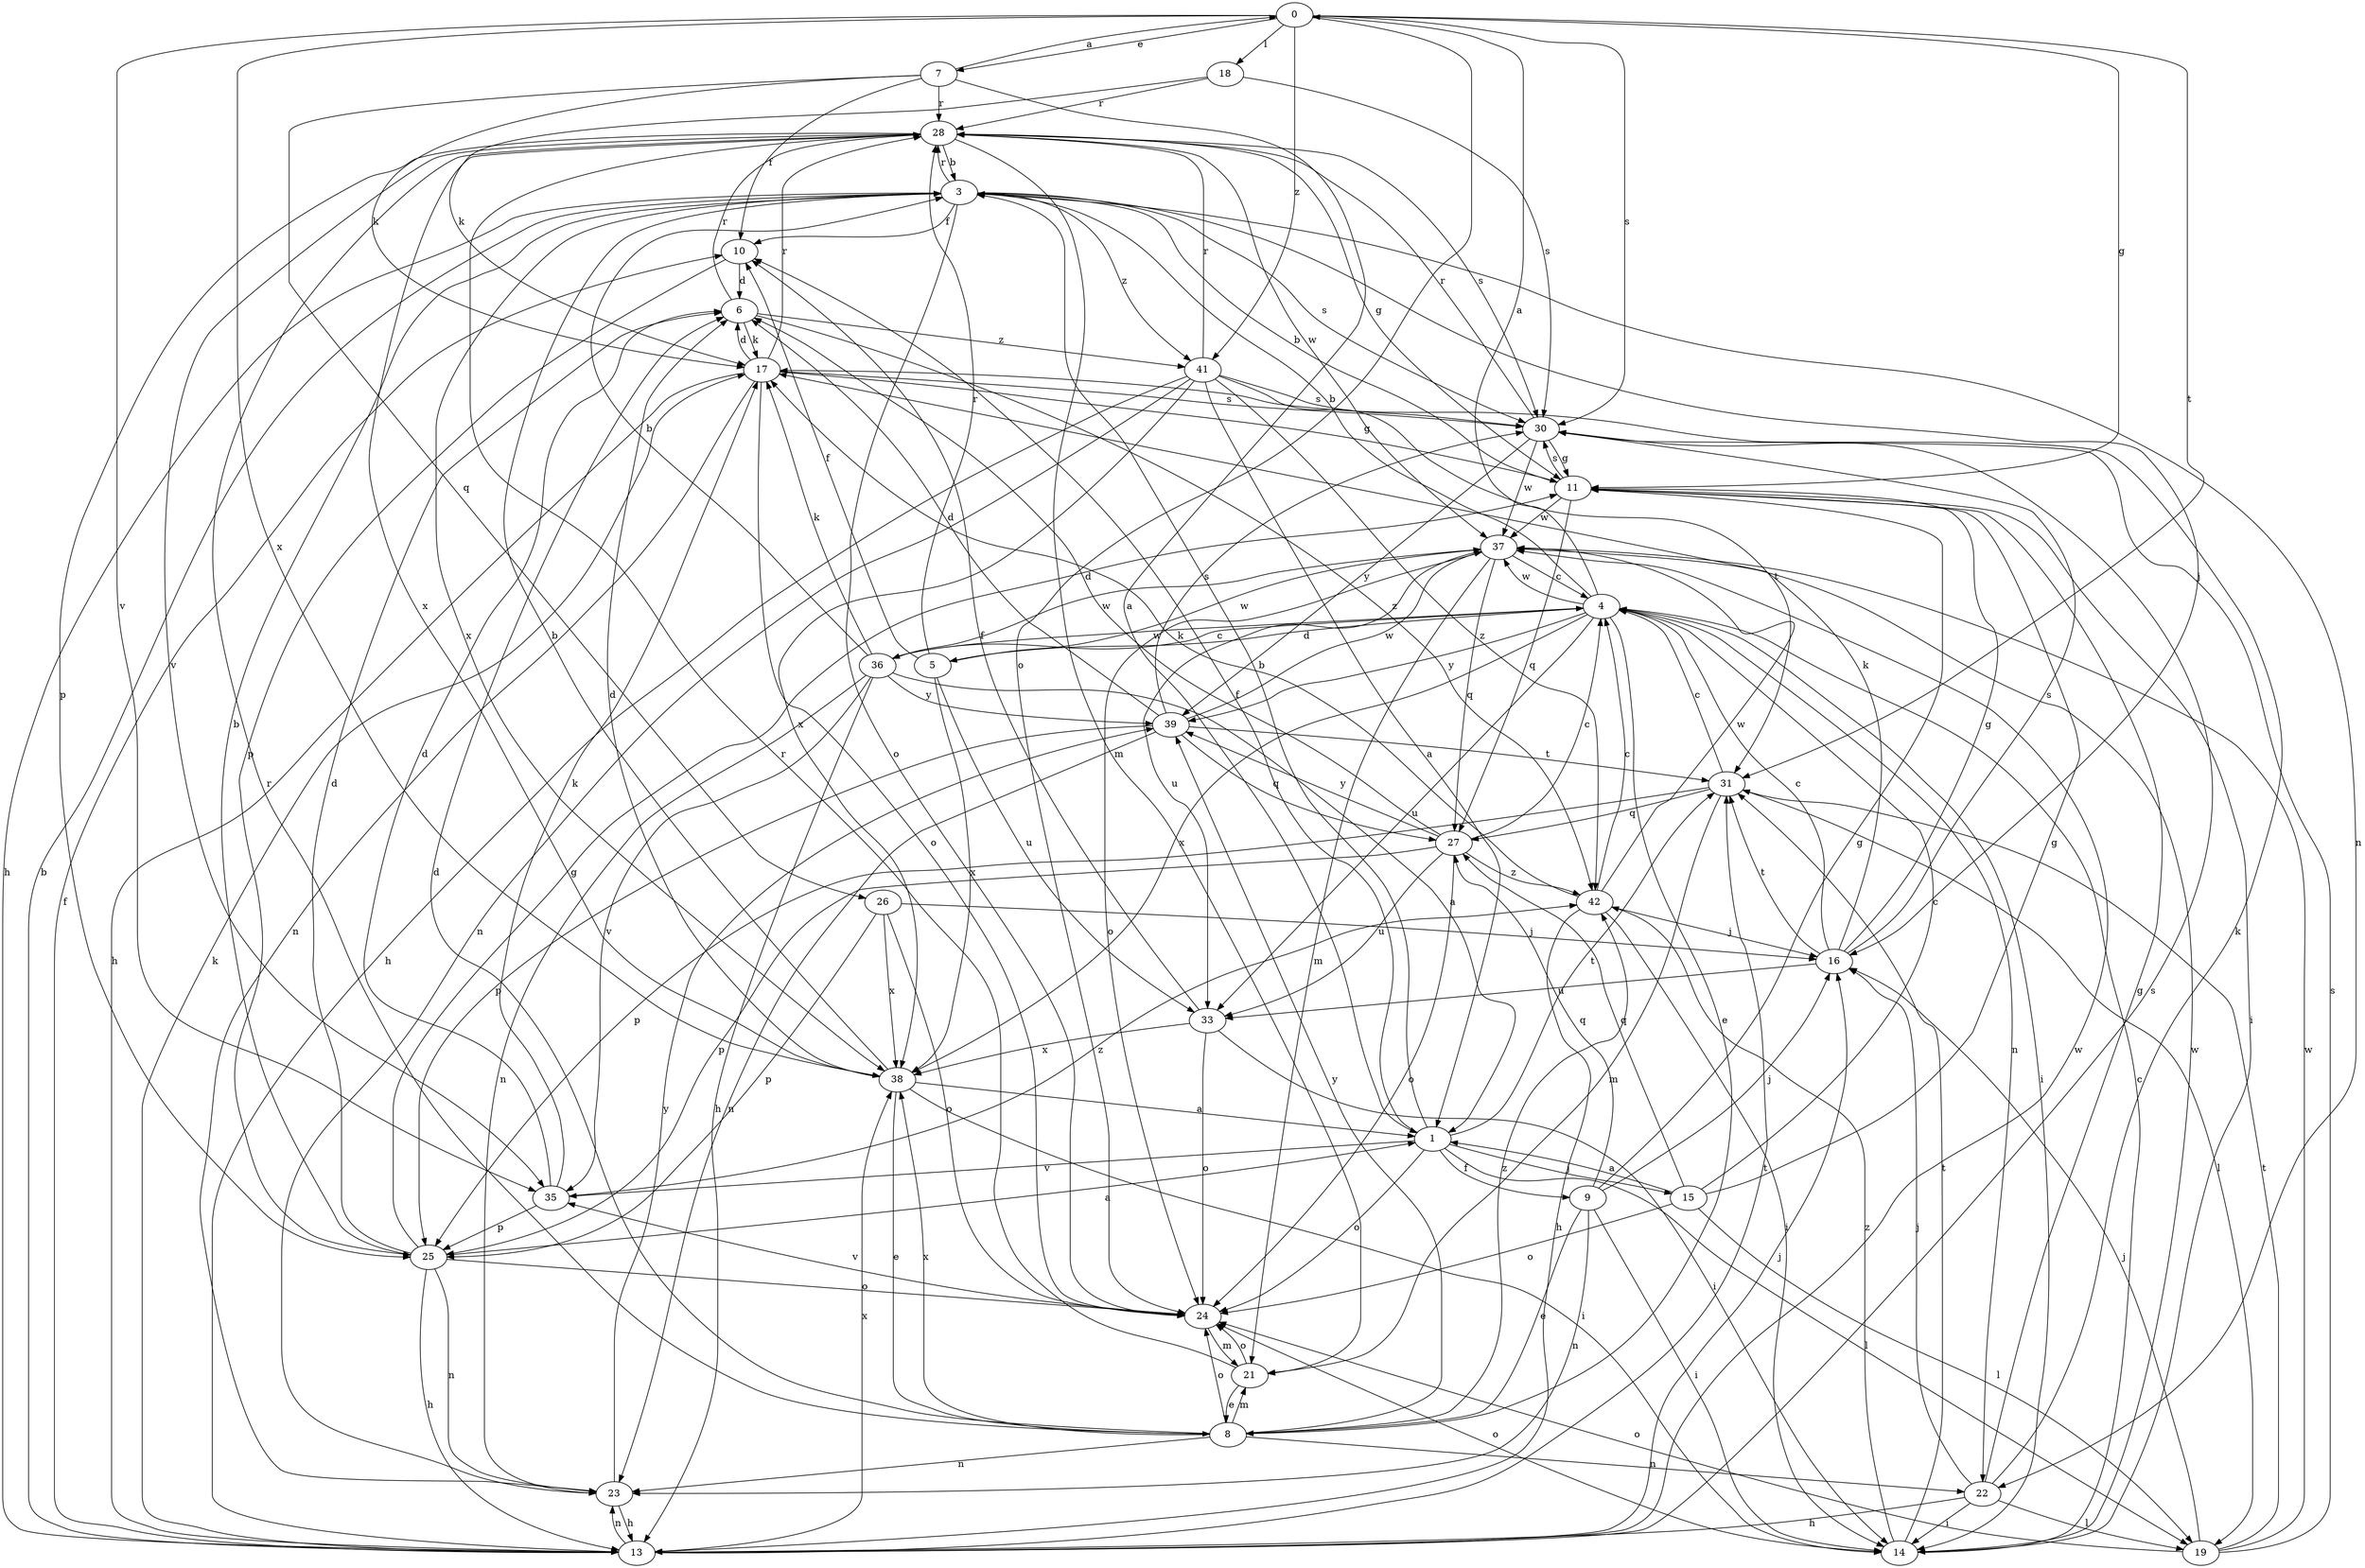 strict digraph  {
0;
1;
3;
4;
5;
6;
7;
8;
9;
10;
11;
13;
14;
15;
16;
17;
18;
19;
21;
22;
23;
24;
25;
26;
27;
28;
30;
31;
33;
35;
36;
37;
38;
39;
41;
42;
0 -> 7  [label=e];
0 -> 11  [label=g];
0 -> 18  [label=l];
0 -> 24  [label=o];
0 -> 30  [label=s];
0 -> 31  [label=t];
0 -> 35  [label=v];
0 -> 38  [label=x];
0 -> 41  [label=z];
1 -> 3  [label=b];
1 -> 9  [label=f];
1 -> 10  [label=f];
1 -> 15  [label=j];
1 -> 19  [label=l];
1 -> 24  [label=o];
1 -> 31  [label=t];
1 -> 35  [label=v];
3 -> 10  [label=f];
3 -> 13  [label=h];
3 -> 16  [label=j];
3 -> 22  [label=n];
3 -> 24  [label=o];
3 -> 28  [label=r];
3 -> 30  [label=s];
3 -> 38  [label=x];
3 -> 41  [label=z];
4 -> 0  [label=a];
4 -> 3  [label=b];
4 -> 5  [label=d];
4 -> 8  [label=e];
4 -> 14  [label=i];
4 -> 22  [label=n];
4 -> 33  [label=u];
4 -> 36  [label=w];
4 -> 37  [label=w];
4 -> 38  [label=x];
4 -> 39  [label=y];
5 -> 10  [label=f];
5 -> 28  [label=r];
5 -> 33  [label=u];
5 -> 37  [label=w];
5 -> 38  [label=x];
6 -> 17  [label=k];
6 -> 28  [label=r];
6 -> 41  [label=z];
6 -> 42  [label=z];
7 -> 0  [label=a];
7 -> 1  [label=a];
7 -> 10  [label=f];
7 -> 17  [label=k];
7 -> 26  [label=q];
7 -> 28  [label=r];
8 -> 6  [label=d];
8 -> 21  [label=m];
8 -> 22  [label=n];
8 -> 23  [label=n];
8 -> 24  [label=o];
8 -> 28  [label=r];
8 -> 38  [label=x];
8 -> 39  [label=y];
8 -> 42  [label=z];
9 -> 8  [label=e];
9 -> 11  [label=g];
9 -> 14  [label=i];
9 -> 16  [label=j];
9 -> 23  [label=n];
9 -> 27  [label=q];
10 -> 6  [label=d];
10 -> 25  [label=p];
11 -> 3  [label=b];
11 -> 14  [label=i];
11 -> 27  [label=q];
11 -> 30  [label=s];
11 -> 37  [label=w];
13 -> 3  [label=b];
13 -> 10  [label=f];
13 -> 16  [label=j];
13 -> 17  [label=k];
13 -> 23  [label=n];
13 -> 30  [label=s];
13 -> 31  [label=t];
13 -> 37  [label=w];
13 -> 38  [label=x];
14 -> 4  [label=c];
14 -> 24  [label=o];
14 -> 31  [label=t];
14 -> 37  [label=w];
14 -> 42  [label=z];
15 -> 1  [label=a];
15 -> 4  [label=c];
15 -> 11  [label=g];
15 -> 19  [label=l];
15 -> 24  [label=o];
15 -> 27  [label=q];
16 -> 4  [label=c];
16 -> 11  [label=g];
16 -> 17  [label=k];
16 -> 30  [label=s];
16 -> 31  [label=t];
16 -> 33  [label=u];
17 -> 6  [label=d];
17 -> 11  [label=g];
17 -> 13  [label=h];
17 -> 23  [label=n];
17 -> 24  [label=o];
17 -> 28  [label=r];
17 -> 30  [label=s];
18 -> 17  [label=k];
18 -> 28  [label=r];
18 -> 30  [label=s];
19 -> 16  [label=j];
19 -> 24  [label=o];
19 -> 30  [label=s];
19 -> 31  [label=t];
19 -> 37  [label=w];
21 -> 8  [label=e];
21 -> 24  [label=o];
21 -> 28  [label=r];
22 -> 11  [label=g];
22 -> 13  [label=h];
22 -> 14  [label=i];
22 -> 16  [label=j];
22 -> 17  [label=k];
22 -> 19  [label=l];
23 -> 13  [label=h];
23 -> 39  [label=y];
24 -> 21  [label=m];
24 -> 35  [label=v];
25 -> 1  [label=a];
25 -> 3  [label=b];
25 -> 6  [label=d];
25 -> 11  [label=g];
25 -> 13  [label=h];
25 -> 23  [label=n];
25 -> 24  [label=o];
26 -> 16  [label=j];
26 -> 24  [label=o];
26 -> 25  [label=p];
26 -> 38  [label=x];
27 -> 4  [label=c];
27 -> 6  [label=d];
27 -> 24  [label=o];
27 -> 25  [label=p];
27 -> 33  [label=u];
27 -> 39  [label=y];
27 -> 42  [label=z];
28 -> 3  [label=b];
28 -> 11  [label=g];
28 -> 21  [label=m];
28 -> 25  [label=p];
28 -> 30  [label=s];
28 -> 35  [label=v];
28 -> 37  [label=w];
28 -> 38  [label=x];
30 -> 11  [label=g];
30 -> 28  [label=r];
30 -> 37  [label=w];
30 -> 39  [label=y];
31 -> 4  [label=c];
31 -> 19  [label=l];
31 -> 21  [label=m];
31 -> 25  [label=p];
31 -> 27  [label=q];
33 -> 10  [label=f];
33 -> 14  [label=i];
33 -> 24  [label=o];
33 -> 38  [label=x];
35 -> 6  [label=d];
35 -> 17  [label=k];
35 -> 25  [label=p];
35 -> 42  [label=z];
36 -> 1  [label=a];
36 -> 3  [label=b];
36 -> 4  [label=c];
36 -> 13  [label=h];
36 -> 17  [label=k];
36 -> 23  [label=n];
36 -> 35  [label=v];
36 -> 37  [label=w];
36 -> 39  [label=y];
37 -> 4  [label=c];
37 -> 21  [label=m];
37 -> 24  [label=o];
37 -> 27  [label=q];
37 -> 33  [label=u];
38 -> 1  [label=a];
38 -> 3  [label=b];
38 -> 6  [label=d];
38 -> 8  [label=e];
38 -> 14  [label=i];
39 -> 6  [label=d];
39 -> 23  [label=n];
39 -> 25  [label=p];
39 -> 27  [label=q];
39 -> 30  [label=s];
39 -> 31  [label=t];
39 -> 37  [label=w];
41 -> 1  [label=a];
41 -> 13  [label=h];
41 -> 23  [label=n];
41 -> 28  [label=r];
41 -> 30  [label=s];
41 -> 31  [label=t];
41 -> 38  [label=x];
41 -> 42  [label=z];
42 -> 4  [label=c];
42 -> 13  [label=h];
42 -> 14  [label=i];
42 -> 16  [label=j];
42 -> 17  [label=k];
42 -> 37  [label=w];
}
